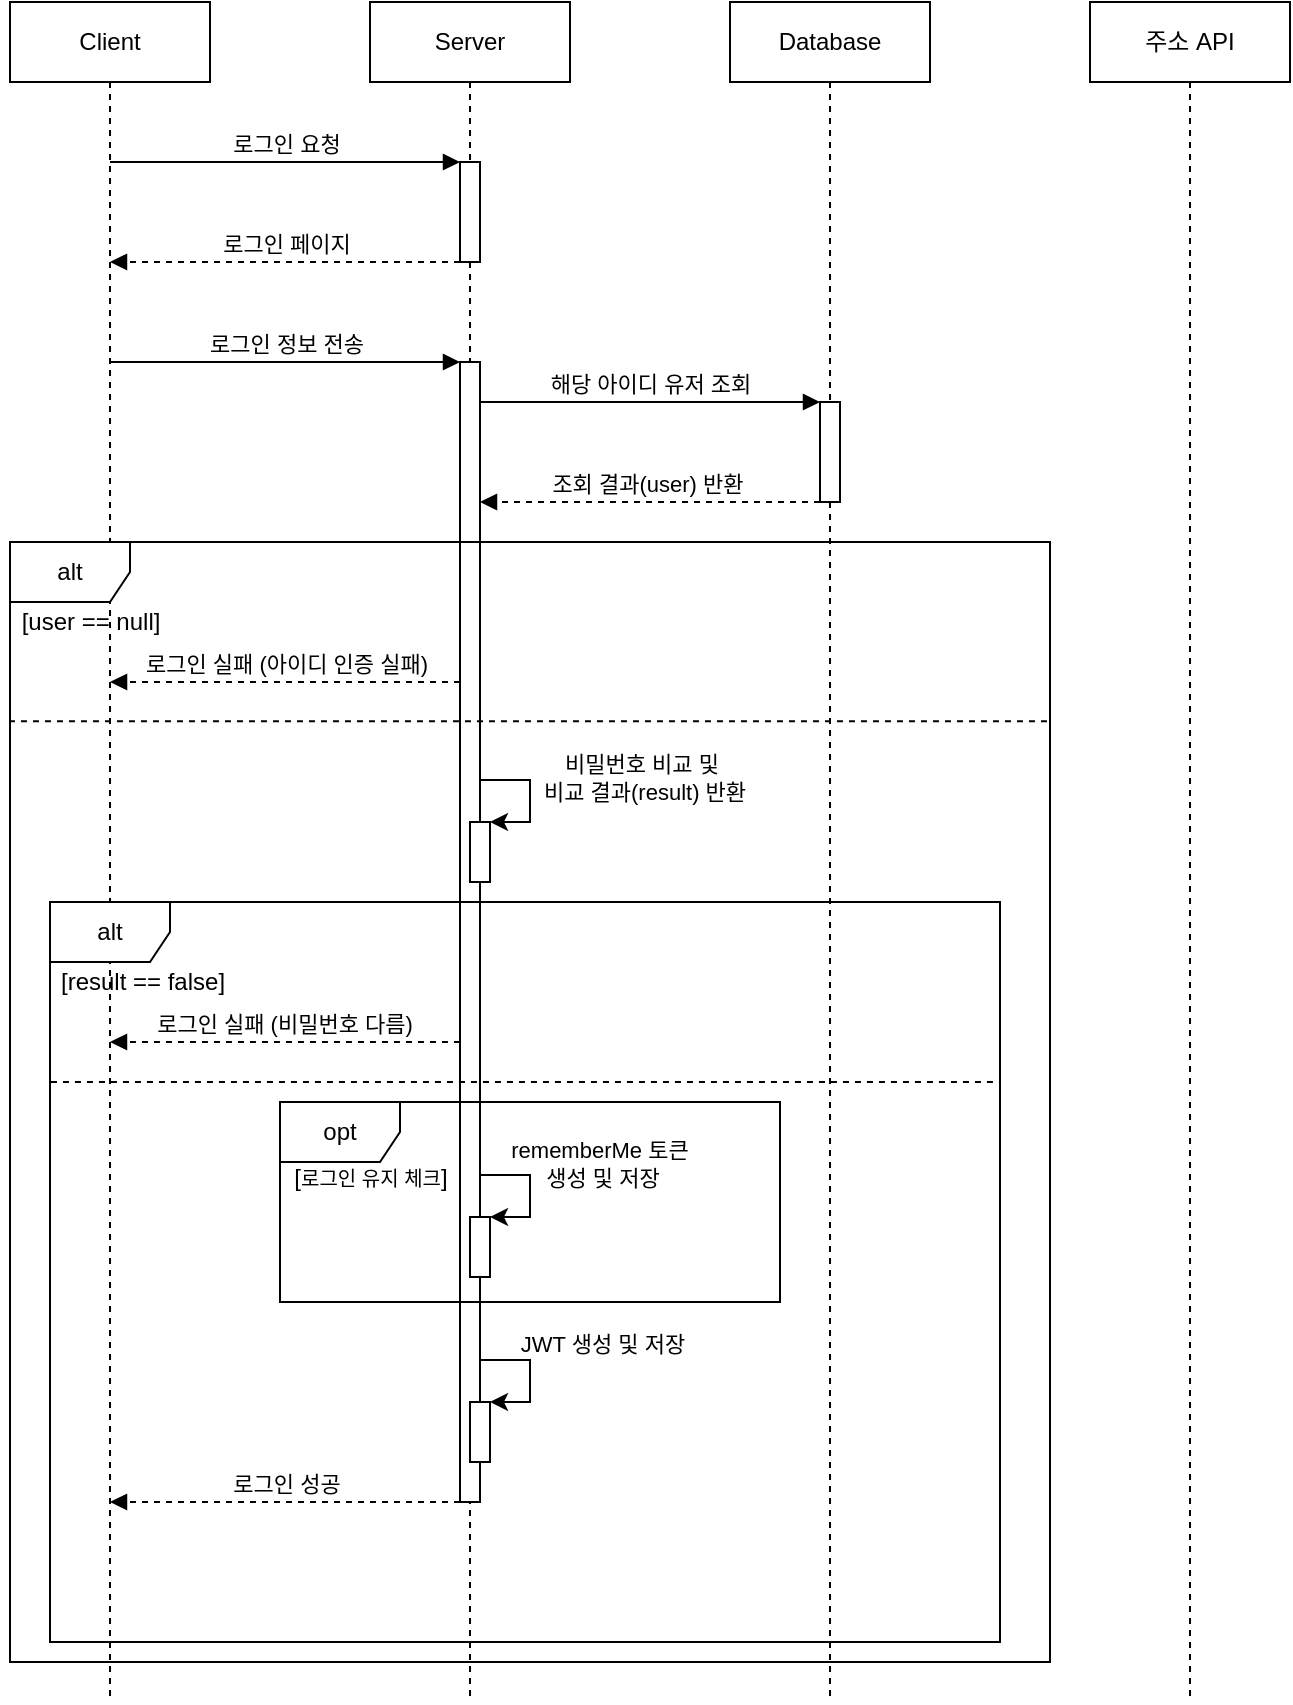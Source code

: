<mxfile version="24.5.5" type="google">
  <diagram name="Page-1" id="2YBvvXClWsGukQMizWep">
    <mxGraphModel grid="1" page="1" gridSize="10" guides="1" tooltips="1" connect="1" arrows="1" fold="1" pageScale="1" pageWidth="850" pageHeight="1100" math="0" shadow="0">
      <root>
        <mxCell id="0" />
        <mxCell id="1" parent="0" />
        <mxCell id="HDB5D-8Nhk5ga9tWPLHa-1" value="Client" style="shape=umlLifeline;perimeter=lifelinePerimeter;whiteSpace=wrap;html=1;container=0;dropTarget=0;collapsible=0;recursiveResize=0;outlineConnect=0;portConstraint=eastwest;newEdgeStyle={&quot;edgeStyle&quot;:&quot;elbowEdgeStyle&quot;,&quot;elbow&quot;:&quot;vertical&quot;,&quot;curved&quot;:0,&quot;rounded&quot;:0};" vertex="1" parent="1">
          <mxGeometry x="105" y="40" width="100" height="850" as="geometry" />
        </mxCell>
        <mxCell id="HDB5D-8Nhk5ga9tWPLHa-7" value="Server" style="shape=umlLifeline;perimeter=lifelinePerimeter;whiteSpace=wrap;html=1;container=0;dropTarget=0;collapsible=0;recursiveResize=0;outlineConnect=0;portConstraint=eastwest;newEdgeStyle={&quot;edgeStyle&quot;:&quot;elbowEdgeStyle&quot;,&quot;elbow&quot;:&quot;vertical&quot;,&quot;curved&quot;:0,&quot;rounded&quot;:0};" vertex="1" parent="1">
          <mxGeometry x="285" y="40" width="100" height="850" as="geometry" />
        </mxCell>
        <mxCell id="HDB5D-8Nhk5ga9tWPLHa-8" value="&lt;span style=&quot;color: rgba(0, 0, 0, 0); font-family: monospace; font-size: 0px; text-align: start;&quot;&gt;%3CmxGraphModel%3E%3Croot%3E%3CmxCell%20id%3D%220%22%2F%3E%3CmxCell%20id%3D%221%22%20parent%3D%220%22%2F%3E%3CmxCell%20id%3D%222%22%20value%3D%22Server%22%20style%3D%22shape%3DumlLifeline%3Bperimeter%3DlifelinePerimeter%3BwhiteSpace%3Dwrap%3Bhtml%3D1%3Bcontainer%3D0%3BdropTarget%3D0%3Bcollapsible%3D0%3BrecursiveResize%3D0%3BoutlineConnect%3D0%3BportConstraint%3Deastwest%3BnewEdgeStyle%3D%7B%26quot%3BedgeStyle%26quot%3B%3A%26quot%3BelbowEdgeStyle%26quot%3B%2C%26quot%3Belbow%26quot%3B%3A%26quot%3Bvertical%26quot%3B%2C%26quot%3Bcurved%26quot%3B%3A0%2C%26quot%3Brounded%26quot%3B%3A0%7D%3B%22%20vertex%3D%221%22%20parent%3D%221%22%3E%3CmxGeometry%20x%3D%22220%22%20y%3D%2240%22%20width%3D%22100%22%20height%3D%22300%22%20as%3D%22geometry%22%2F%3E%3C%2FmxCell%3E%3CmxCell%20id%3D%223%22%20value%3D%22%22%20style%3D%22html%3D1%3Bpoints%3D%5B%5D%3Bperimeter%3DorthogonalPerimeter%3BoutlineConnect%3D0%3BtargetShapes%3DumlLifeline%3BportConstraint%3Deastwest%3BnewEdgeStyle%3D%7B%26quot%3BedgeStyle%26quot%3B%3A%26quot%3BelbowEdgeStyle%26quot%3B%2C%26quot%3Belbow%26quot%3B%3A%26quot%3Bvertical%26quot%3B%2C%26quot%3Bcurved%26quot%3B%3A0%2C%26quot%3Brounded%26quot%3B%3A0%7D%3B%22%20vertex%3D%221%22%20parent%3D%222%22%3E%3CmxGeometry%20x%3D%2245%22%20y%3D%2280%22%20width%3D%2210%22%20height%3D%2250%22%20as%3D%22geometry%22%2F%3E%3C%2FmxCell%3E%3C%2Froot%3E%3C%2FmxGraphModel%3E&lt;/span&gt;" style="html=1;points=[];perimeter=orthogonalPerimeter;outlineConnect=0;targetShapes=umlLifeline;portConstraint=eastwest;newEdgeStyle={&quot;edgeStyle&quot;:&quot;elbowEdgeStyle&quot;,&quot;elbow&quot;:&quot;vertical&quot;,&quot;curved&quot;:0,&quot;rounded&quot;:0};" vertex="1" parent="HDB5D-8Nhk5ga9tWPLHa-7">
          <mxGeometry x="45" y="80" width="10" height="50" as="geometry" />
        </mxCell>
        <mxCell id="HDB5D-8Nhk5ga9tWPLHa-9" value="&lt;span style=&quot;color: rgba(0, 0, 0, 0); font-family: monospace; font-size: 0px; text-align: start;&quot;&gt;%3CmxGraphModel%3E%3Croot%3E%3CmxCell%20id%3D%220%22%2F%3E%3CmxCell%20id%3D%221%22%20parent%3D%220%22%2F%3E%3CmxCell%20id%3D%222%22%20value%3D%22Server%22%20style%3D%22shape%3DumlLifeline%3Bperimeter%3DlifelinePerimeter%3BwhiteSpace%3Dwrap%3Bhtml%3D1%3Bcontainer%3D0%3BdropTarget%3D0%3Bcollapsible%3D0%3BrecursiveResize%3D0%3BoutlineConnect%3D0%3BportConstraint%3Deastwest%3BnewEdgeStyle%3D%7B%26quot%3BedgeStyle%26quot%3B%3A%26quot%3BelbowEdgeStyle%26quot%3B%2C%26quot%3Belbow%26quot%3B%3A%26quot%3Bvertical%26quot%3B%2C%26quot%3Bcurved%26quot%3B%3A0%2C%26quot%3Brounded%26quot%3B%3A0%7D%3B%22%20vertex%3D%221%22%20parent%3D%221%22%3E%3CmxGeometry%20x%3D%22220%22%20y%3D%2240%22%20width%3D%22100%22%20height%3D%22300%22%20as%3D%22geometry%22%2F%3E%3C%2FmxCell%3E%3CmxCell%20id%3D%223%22%20value%3D%22%22%20style%3D%22html%3D1%3Bpoints%3D%5B%5D%3Bperimeter%3DorthogonalPerimeter%3BoutlineConnect%3D0%3BtargetShapes%3DumlLifeline%3BportConstraint%3Deastwest%3BnewEdgeStyle%3D%7B%26quot%3BedgeStyle%26quot%3B%3A%26quot%3BelbowEdgeStyle%26quot%3B%2C%26quot%3Belbow%26quot%3B%3A%26quot%3Bvertical%26quot%3B%2C%26quot%3Bcurved%26quot%3B%3A0%2C%26quot%3Brounded%26quot%3B%3A0%7D%3B%22%20vertex%3D%221%22%20parent%3D%222%22%3E%3CmxGeometry%20x%3D%2245%22%20y%3D%2280%22%20width%3D%2210%22%20height%3D%2250%22%20as%3D%22geometry%22%2F%3E%3C%2FmxCell%3E%3C%2Froot%3E%3C%2FmxGraphModel%3E&lt;/span&gt;" style="html=1;points=[];perimeter=orthogonalPerimeter;outlineConnect=0;targetShapes=umlLifeline;portConstraint=eastwest;newEdgeStyle={&quot;edgeStyle&quot;:&quot;elbowEdgeStyle&quot;,&quot;elbow&quot;:&quot;vertical&quot;,&quot;curved&quot;:0,&quot;rounded&quot;:0};" vertex="1" parent="HDB5D-8Nhk5ga9tWPLHa-7">
          <mxGeometry x="45" y="180" width="10" height="570" as="geometry" />
        </mxCell>
        <mxCell id="HDB5D-8Nhk5ga9tWPLHa-55" value="&lt;span style=&quot;color: rgba(0, 0, 0, 0); font-family: monospace; font-size: 0px; text-align: start;&quot;&gt;%3CmxGraphModel%3E%3Croot%3E%3CmxCell%20id%3D%220%22%2F%3E%3CmxCell%20id%3D%221%22%20parent%3D%220%22%2F%3E%3CmxCell%20id%3D%222%22%20value%3D%22Server%22%20style%3D%22shape%3DumlLifeline%3Bperimeter%3DlifelinePerimeter%3BwhiteSpace%3Dwrap%3Bhtml%3D1%3Bcontainer%3D0%3BdropTarget%3D0%3Bcollapsible%3D0%3BrecursiveResize%3D0%3BoutlineConnect%3D0%3BportConstraint%3Deastwest%3BnewEdgeStyle%3D%7B%26quot%3BedgeStyle%26quot%3B%3A%26quot%3BelbowEdgeStyle%26quot%3B%2C%26quot%3Belbow%26quot%3B%3A%26quot%3Bvertical%26quot%3B%2C%26quot%3Bcurved%26quot%3B%3A0%2C%26quot%3Brounded%26quot%3B%3A0%7D%3B%22%20vertex%3D%221%22%20parent%3D%221%22%3E%3CmxGeometry%20x%3D%22220%22%20y%3D%2240%22%20width%3D%22100%22%20height%3D%22300%22%20as%3D%22geometry%22%2F%3E%3C%2FmxCell%3E%3CmxCell%20id%3D%223%22%20value%3D%22%22%20style%3D%22html%3D1%3Bpoints%3D%5B%5D%3Bperimeter%3DorthogonalPerimeter%3BoutlineConnect%3D0%3BtargetShapes%3DumlLifeline%3BportConstraint%3Deastwest%3BnewEdgeStyle%3D%7B%26quot%3BedgeStyle%26quot%3B%3A%26quot%3BelbowEdgeStyle%26quot%3B%2C%26quot%3Belbow%26quot%3B%3A%26quot%3Bvertical%26quot%3B%2C%26quot%3Bcurved%26quot%3B%3A0%2C%26quot%3Brounded%26quot%3B%3A0%7D%3B%22%20vertex%3D%221%22%20parent%3D%222%22%3E%3CmxGeometry%20x%3D%2245%22%20y%3D%2280%22%20width%3D%2210%22%20height%3D%2250%22%20as%3D%22geometry%22%2F%3E%3C%2FmxCell%3E%3C%2Froot%3E%3C%2FmxGraphModel%3E&lt;/span&gt;" style="html=1;points=[];perimeter=orthogonalPerimeter;outlineConnect=0;targetShapes=umlLifeline;portConstraint=eastwest;newEdgeStyle={&quot;edgeStyle&quot;:&quot;elbowEdgeStyle&quot;,&quot;elbow&quot;:&quot;vertical&quot;,&quot;curved&quot;:0,&quot;rounded&quot;:0};" vertex="1" parent="HDB5D-8Nhk5ga9tWPLHa-7">
          <mxGeometry x="50" y="410" width="10" height="30" as="geometry" />
        </mxCell>
        <mxCell id="HDB5D-8Nhk5ga9tWPLHa-56" value="" style="endArrow=classic;html=1;rounded=0;" edge="1" parent="HDB5D-8Nhk5ga9tWPLHa-7" target="HDB5D-8Nhk5ga9tWPLHa-55">
          <mxGeometry width="50" height="50" relative="1" as="geometry">
            <mxPoint x="55" y="389" as="sourcePoint" />
            <mxPoint x="60" y="411" as="targetPoint" />
            <Array as="points">
              <mxPoint x="70" y="389" />
              <mxPoint x="80" y="389" />
              <mxPoint x="80" y="410" />
            </Array>
          </mxGeometry>
        </mxCell>
        <mxCell id="HDB5D-8Nhk5ga9tWPLHa-57" value="비밀번호 비교 및&amp;nbsp;&lt;div&gt;비교 결과(result) 반환&lt;/div&gt;" style="edgeLabel;html=1;align=center;verticalAlign=middle;resizable=0;points=[];labelBackgroundColor=none;" vertex="1" connectable="0" parent="HDB5D-8Nhk5ga9tWPLHa-56">
          <mxGeometry x="-0.471" y="1" relative="1" as="geometry">
            <mxPoint x="64" as="offset" />
          </mxGeometry>
        </mxCell>
        <mxCell id="HDB5D-8Nhk5ga9tWPLHa-12" value="로그인 요청" style="html=1;verticalAlign=bottom;endArrow=block;edgeStyle=elbowEdgeStyle;elbow=vertical;curved=0;rounded=0;" edge="1" parent="1" target="HDB5D-8Nhk5ga9tWPLHa-8">
          <mxGeometry x="-0.001" relative="1" as="geometry">
            <mxPoint x="155" y="120" as="sourcePoint" />
            <Array as="points">
              <mxPoint x="240" y="120" />
            </Array>
            <mxPoint x="325" y="120" as="targetPoint" />
            <mxPoint as="offset" />
          </mxGeometry>
        </mxCell>
        <mxCell id="HDB5D-8Nhk5ga9tWPLHa-13" value="로그인 페이지" style="html=1;verticalAlign=bottom;endArrow=block;dashed=1;endSize=6;edgeStyle=elbowEdgeStyle;elbow=vertical;curved=0;rounded=0;endFill=1;" edge="1" parent="1" source="HDB5D-8Nhk5ga9tWPLHa-8" target="HDB5D-8Nhk5ga9tWPLHa-1">
          <mxGeometry relative="1" as="geometry">
            <mxPoint x="160" y="170" as="targetPoint" />
            <Array as="points">
              <mxPoint x="265" y="170" />
            </Array>
            <mxPoint x="295" y="170" as="sourcePoint" />
          </mxGeometry>
        </mxCell>
        <mxCell id="HDB5D-8Nhk5ga9tWPLHa-14" value="로그인 정보 전송" style="html=1;verticalAlign=bottom;endArrow=block;edgeStyle=elbowEdgeStyle;elbow=vertical;curved=0;rounded=0;" edge="1" parent="1" source="HDB5D-8Nhk5ga9tWPLHa-1" target="HDB5D-8Nhk5ga9tWPLHa-9">
          <mxGeometry relative="1" as="geometry">
            <mxPoint x="160" y="220" as="sourcePoint" />
            <Array as="points">
              <mxPoint x="250" y="220" />
            </Array>
            <mxPoint x="315" y="220" as="targetPoint" />
          </mxGeometry>
        </mxCell>
        <mxCell id="HDB5D-8Nhk5ga9tWPLHa-22" value="Database" style="shape=umlLifeline;perimeter=lifelinePerimeter;whiteSpace=wrap;html=1;container=0;dropTarget=0;collapsible=0;recursiveResize=0;outlineConnect=0;portConstraint=eastwest;newEdgeStyle={&quot;edgeStyle&quot;:&quot;elbowEdgeStyle&quot;,&quot;elbow&quot;:&quot;vertical&quot;,&quot;curved&quot;:0,&quot;rounded&quot;:0};" vertex="1" parent="1">
          <mxGeometry x="465" y="40" width="100" height="850" as="geometry" />
        </mxCell>
        <mxCell id="HDB5D-8Nhk5ga9tWPLHa-49" value="해당 아이디 유저 조회" style="html=1;verticalAlign=bottom;endArrow=block;edgeStyle=elbowEdgeStyle;elbow=vertical;curved=0;rounded=0;" edge="1" parent="HDB5D-8Nhk5ga9tWPLHa-22" target="HDB5D-8Nhk5ga9tWPLHa-48">
          <mxGeometry relative="1" as="geometry">
            <mxPoint x="-125" y="200" as="sourcePoint" />
            <Array as="points">
              <mxPoint x="-20" y="200" />
            </Array>
            <mxPoint x="40" y="200" as="targetPoint" />
          </mxGeometry>
        </mxCell>
        <mxCell id="HDB5D-8Nhk5ga9tWPLHa-50" value="조회 결과(user) 반환&amp;nbsp;" style="html=1;verticalAlign=bottom;endArrow=block;dashed=1;endSize=6;edgeStyle=elbowEdgeStyle;elbow=vertical;curved=0;rounded=0;endFill=1;" edge="1" parent="HDB5D-8Nhk5ga9tWPLHa-22">
          <mxGeometry relative="1" as="geometry">
            <mxPoint x="-125" y="249.999" as="targetPoint" />
            <Array as="points" />
            <mxPoint x="45" y="249.999" as="sourcePoint" />
          </mxGeometry>
        </mxCell>
        <mxCell id="HDB5D-8Nhk5ga9tWPLHa-48" value="&lt;span style=&quot;color: rgba(0, 0, 0, 0); font-family: monospace; font-size: 0px; text-align: start;&quot;&gt;%3CmxGraphModel%3E%3Croot%3E%3CmxCell%20id%3D%220%22%2F%3E%3CmxCell%20id%3D%221%22%20parent%3D%220%22%2F%3E%3CmxCell%20id%3D%222%22%20value%3D%22Server%22%20style%3D%22shape%3DumlLifeline%3Bperimeter%3DlifelinePerimeter%3BwhiteSpace%3Dwrap%3Bhtml%3D1%3Bcontainer%3D0%3BdropTarget%3D0%3Bcollapsible%3D0%3BrecursiveResize%3D0%3BoutlineConnect%3D0%3BportConstraint%3Deastwest%3BnewEdgeStyle%3D%7B%26quot%3BedgeStyle%26quot%3B%3A%26quot%3BelbowEdgeStyle%26quot%3B%2C%26quot%3Belbow%26quot%3B%3A%26quot%3Bvertical%26quot%3B%2C%26quot%3Bcurved%26quot%3B%3A0%2C%26quot%3Brounded%26quot%3B%3A0%7D%3B%22%20vertex%3D%221%22%20parent%3D%221%22%3E%3CmxGeometry%20x%3D%22220%22%20y%3D%2240%22%20width%3D%22100%22%20height%3D%22300%22%20as%3D%22geometry%22%2F%3E%3C%2FmxCell%3E%3CmxCell%20id%3D%223%22%20value%3D%22%22%20style%3D%22html%3D1%3Bpoints%3D%5B%5D%3Bperimeter%3DorthogonalPerimeter%3BoutlineConnect%3D0%3BtargetShapes%3DumlLifeline%3BportConstraint%3Deastwest%3BnewEdgeStyle%3D%7B%26quot%3BedgeStyle%26quot%3B%3A%26quot%3BelbowEdgeStyle%26quot%3B%2C%26quot%3Belbow%26quot%3B%3A%26quot%3Bvertical%26quot%3B%2C%26quot%3Bcurved%26quot%3B%3A0%2C%26quot%3Brounded%26quot%3B%3A0%7D%3B%22%20vertex%3D%221%22%20parent%3D%222%22%3E%3CmxGeometry%20x%3D%2245%22%20y%3D%2280%22%20width%3D%2210%22%20height%3D%2250%22%20as%3D%22geometry%22%2F%3E%3C%2FmxCell%3E%3C%2Froot%3E%3C%2FmxGraphModel%3E&lt;/span&gt;" style="html=1;points=[];perimeter=orthogonalPerimeter;outlineConnect=0;targetShapes=umlLifeline;portConstraint=eastwest;newEdgeStyle={&quot;edgeStyle&quot;:&quot;elbowEdgeStyle&quot;,&quot;elbow&quot;:&quot;vertical&quot;,&quot;curved&quot;:0,&quot;rounded&quot;:0};" vertex="1" parent="HDB5D-8Nhk5ga9tWPLHa-22">
          <mxGeometry x="45" y="200" width="10" height="50" as="geometry" />
        </mxCell>
        <mxCell id="HDB5D-8Nhk5ga9tWPLHa-30" value="주소 API" style="shape=umlLifeline;perimeter=lifelinePerimeter;whiteSpace=wrap;html=1;container=0;dropTarget=0;collapsible=0;recursiveResize=0;outlineConnect=0;portConstraint=eastwest;newEdgeStyle={&quot;edgeStyle&quot;:&quot;elbowEdgeStyle&quot;,&quot;elbow&quot;:&quot;vertical&quot;,&quot;curved&quot;:0,&quot;rounded&quot;:0};" vertex="1" parent="1">
          <mxGeometry x="645" y="40" width="100" height="850" as="geometry" />
        </mxCell>
        <mxCell id="HDB5D-8Nhk5ga9tWPLHa-51" value="alt" style="shape=umlFrame;whiteSpace=wrap;html=1;pointerEvents=0;" vertex="1" parent="1">
          <mxGeometry x="105" y="310" width="520" height="560" as="geometry" />
        </mxCell>
        <mxCell id="HDB5D-8Nhk5ga9tWPLHa-52" value="[user == null]" style="text;html=1;align=center;verticalAlign=middle;resizable=0;points=[];autosize=1;strokeColor=none;fillColor=none;" vertex="1" parent="1">
          <mxGeometry x="100" y="335" width="90" height="30" as="geometry" />
        </mxCell>
        <mxCell id="HDB5D-8Nhk5ga9tWPLHa-53" value="로그인 실패 (아이디 인증 실패)" style="html=1;verticalAlign=bottom;endArrow=block;dashed=1;endSize=6;edgeStyle=elbowEdgeStyle;elbow=vertical;curved=0;rounded=0;endFill=1;" edge="1" parent="1">
          <mxGeometry relative="1" as="geometry">
            <mxPoint x="155.024" y="379.997" as="targetPoint" />
            <Array as="points" />
            <mxPoint x="330" y="379.997" as="sourcePoint" />
          </mxGeometry>
        </mxCell>
        <mxCell id="HDB5D-8Nhk5ga9tWPLHa-59" value="alt" style="shape=umlFrame;whiteSpace=wrap;html=1;pointerEvents=0;" vertex="1" parent="1">
          <mxGeometry x="125" y="490" width="475" height="370" as="geometry" />
        </mxCell>
        <mxCell id="HDB5D-8Nhk5ga9tWPLHa-60" value="[result == false]" style="text;html=1;align=center;verticalAlign=middle;resizable=0;points=[];autosize=1;strokeColor=none;fillColor=none;" vertex="1" parent="1">
          <mxGeometry x="116" y="515" width="110" height="30" as="geometry" />
        </mxCell>
        <mxCell id="HDB5D-8Nhk5ga9tWPLHa-61" value="로그인 실패 (비밀번호 다름)" style="html=1;verticalAlign=bottom;endArrow=block;dashed=1;endSize=6;edgeStyle=elbowEdgeStyle;elbow=vertical;curved=0;rounded=0;endFill=1;" edge="1" parent="1">
          <mxGeometry relative="1" as="geometry">
            <mxPoint x="155.004" y="559.997" as="targetPoint" />
            <Array as="points" />
            <mxPoint x="329.98" y="559.997" as="sourcePoint" />
          </mxGeometry>
        </mxCell>
        <mxCell id="HDB5D-8Nhk5ga9tWPLHa-63" value="" style="edgeStyle=none;orthogonalLoop=1;jettySize=auto;html=1;rounded=0;dashed=1;endArrow=none;endFill=0;exitX=0;exitY=0.498;exitDx=0;exitDy=0;exitPerimeter=0;entryX=0.999;entryY=0.498;entryDx=0;entryDy=0;entryPerimeter=0;" edge="1" parent="1">
          <mxGeometry width="80" relative="1" as="geometry">
            <mxPoint x="125.48" y="580" as="sourcePoint" />
            <mxPoint x="600.005" y="580" as="targetPoint" />
            <Array as="points" />
          </mxGeometry>
        </mxCell>
        <mxCell id="HDB5D-8Nhk5ga9tWPLHa-64" value="" style="edgeStyle=none;orthogonalLoop=1;jettySize=auto;html=1;rounded=0;endArrow=none;endFill=0;dashed=1;entryX=1;entryY=0.16;entryDx=0;entryDy=0;entryPerimeter=0;exitX=-0.001;exitY=0.16;exitDx=0;exitDy=0;exitPerimeter=0;" edge="1" parent="1" source="HDB5D-8Nhk5ga9tWPLHa-51" target="HDB5D-8Nhk5ga9tWPLHa-51">
          <mxGeometry width="80" relative="1" as="geometry">
            <mxPoint x="295" y="400" as="sourcePoint" />
            <mxPoint x="375" y="400" as="targetPoint" />
            <Array as="points" />
          </mxGeometry>
        </mxCell>
        <mxCell id="HDB5D-8Nhk5ga9tWPLHa-67" value="opt" style="shape=umlFrame;whiteSpace=wrap;html=1;pointerEvents=0;" vertex="1" parent="1">
          <mxGeometry x="240" y="590" width="250" height="100" as="geometry" />
        </mxCell>
        <mxCell id="HDB5D-8Nhk5ga9tWPLHa-70" value="&lt;font style=&quot;font-size: 12px;&quot;&gt;[&lt;/font&gt;&lt;font style=&quot;font-size: 10px;&quot;&gt;로그인 유지 체크&lt;/font&gt;&lt;font style=&quot;font-size: 12px;&quot;&gt;]&lt;/font&gt;" style="text;html=1;align=center;verticalAlign=middle;resizable=0;points=[];autosize=1;strokeColor=none;fillColor=none;" vertex="1" parent="1">
          <mxGeometry x="230" y="613" width="110" height="30" as="geometry" />
        </mxCell>
        <mxCell id="HDB5D-8Nhk5ga9tWPLHa-72" value="&lt;span style=&quot;color: rgba(0, 0, 0, 0); font-family: monospace; font-size: 0px; text-align: start;&quot;&gt;%3CmxGraphModel%3E%3Croot%3E%3CmxCell%20id%3D%220%22%2F%3E%3CmxCell%20id%3D%221%22%20parent%3D%220%22%2F%3E%3CmxCell%20id%3D%222%22%20value%3D%22Server%22%20style%3D%22shape%3DumlLifeline%3Bperimeter%3DlifelinePerimeter%3BwhiteSpace%3Dwrap%3Bhtml%3D1%3Bcontainer%3D0%3BdropTarget%3D0%3Bcollapsible%3D0%3BrecursiveResize%3D0%3BoutlineConnect%3D0%3BportConstraint%3Deastwest%3BnewEdgeStyle%3D%7B%26quot%3BedgeStyle%26quot%3B%3A%26quot%3BelbowEdgeStyle%26quot%3B%2C%26quot%3Belbow%26quot%3B%3A%26quot%3Bvertical%26quot%3B%2C%26quot%3Bcurved%26quot%3B%3A0%2C%26quot%3Brounded%26quot%3B%3A0%7D%3B%22%20vertex%3D%221%22%20parent%3D%221%22%3E%3CmxGeometry%20x%3D%22220%22%20y%3D%2240%22%20width%3D%22100%22%20height%3D%22300%22%20as%3D%22geometry%22%2F%3E%3C%2FmxCell%3E%3CmxCell%20id%3D%223%22%20value%3D%22%22%20style%3D%22html%3D1%3Bpoints%3D%5B%5D%3Bperimeter%3DorthogonalPerimeter%3BoutlineConnect%3D0%3BtargetShapes%3DumlLifeline%3BportConstraint%3Deastwest%3BnewEdgeStyle%3D%7B%26quot%3BedgeStyle%26quot%3B%3A%26quot%3BelbowEdgeStyle%26quot%3B%2C%26quot%3Belbow%26quot%3B%3A%26quot%3Bvertical%26quot%3B%2C%26quot%3Bcurved%26quot%3B%3A0%2C%26quot%3Brounded%26quot%3B%3A0%7D%3B%22%20vertex%3D%221%22%20parent%3D%222%22%3E%3CmxGeometry%20x%3D%2245%22%20y%3D%2280%22%20width%3D%2210%22%20height%3D%2250%22%20as%3D%22geometry%22%2F%3E%3C%2FmxCell%3E%3C%2Froot%3E%3C%2FmxGraphModel%3E&lt;/span&gt;" style="html=1;points=[];perimeter=orthogonalPerimeter;outlineConnect=0;targetShapes=umlLifeline;portConstraint=eastwest;newEdgeStyle={&quot;edgeStyle&quot;:&quot;elbowEdgeStyle&quot;,&quot;elbow&quot;:&quot;vertical&quot;,&quot;curved&quot;:0,&quot;rounded&quot;:0};" vertex="1" parent="1">
          <mxGeometry x="335" y="647.5" width="10" height="30" as="geometry" />
        </mxCell>
        <mxCell id="HDB5D-8Nhk5ga9tWPLHa-73" value="" style="endArrow=classic;html=1;rounded=0;" edge="1" parent="1" target="HDB5D-8Nhk5ga9tWPLHa-72">
          <mxGeometry width="50" height="50" relative="1" as="geometry">
            <mxPoint x="340" y="626.5" as="sourcePoint" />
            <mxPoint x="345" y="648.5" as="targetPoint" />
            <Array as="points">
              <mxPoint x="355" y="626.5" />
              <mxPoint x="365" y="626.5" />
              <mxPoint x="365" y="647.5" />
            </Array>
          </mxGeometry>
        </mxCell>
        <mxCell id="HDB5D-8Nhk5ga9tWPLHa-74" value="rememberMe 토큰&amp;nbsp;&lt;div&gt;생성 및 저장&lt;/div&gt;" style="edgeLabel;html=1;align=center;verticalAlign=middle;resizable=0;points=[];labelBackgroundColor=none;" vertex="1" connectable="0" parent="HDB5D-8Nhk5ga9tWPLHa-73">
          <mxGeometry x="-0.471" y="1" relative="1" as="geometry">
            <mxPoint x="43" y="-5" as="offset" />
          </mxGeometry>
        </mxCell>
        <mxCell id="HDB5D-8Nhk5ga9tWPLHa-75" value="로그인 성공" style="html=1;verticalAlign=bottom;endArrow=block;dashed=1;endSize=6;edgeStyle=elbowEdgeStyle;elbow=vertical;curved=0;rounded=0;endFill=1;exitX=0;exitY=1;exitDx=0;exitDy=0;exitPerimeter=0;" edge="1" parent="1" source="HDB5D-8Nhk5ga9tWPLHa-9" target="HDB5D-8Nhk5ga9tWPLHa-1">
          <mxGeometry relative="1" as="geometry">
            <mxPoint x="125.004" y="709.997" as="targetPoint" />
            <Array as="points" />
            <mxPoint x="299.98" y="709.997" as="sourcePoint" />
          </mxGeometry>
        </mxCell>
        <mxCell id="HDB5D-8Nhk5ga9tWPLHa-76" value="&lt;span style=&quot;color: rgba(0, 0, 0, 0); font-family: monospace; font-size: 0px; text-align: start;&quot;&gt;%3CmxGraphModel%3E%3Croot%3E%3CmxCell%20id%3D%220%22%2F%3E%3CmxCell%20id%3D%221%22%20parent%3D%220%22%2F%3E%3CmxCell%20id%3D%222%22%20value%3D%22Server%22%20style%3D%22shape%3DumlLifeline%3Bperimeter%3DlifelinePerimeter%3BwhiteSpace%3Dwrap%3Bhtml%3D1%3Bcontainer%3D0%3BdropTarget%3D0%3Bcollapsible%3D0%3BrecursiveResize%3D0%3BoutlineConnect%3D0%3BportConstraint%3Deastwest%3BnewEdgeStyle%3D%7B%26quot%3BedgeStyle%26quot%3B%3A%26quot%3BelbowEdgeStyle%26quot%3B%2C%26quot%3Belbow%26quot%3B%3A%26quot%3Bvertical%26quot%3B%2C%26quot%3Bcurved%26quot%3B%3A0%2C%26quot%3Brounded%26quot%3B%3A0%7D%3B%22%20vertex%3D%221%22%20parent%3D%221%22%3E%3CmxGeometry%20x%3D%22220%22%20y%3D%2240%22%20width%3D%22100%22%20height%3D%22300%22%20as%3D%22geometry%22%2F%3E%3C%2FmxCell%3E%3CmxCell%20id%3D%223%22%20value%3D%22%22%20style%3D%22html%3D1%3Bpoints%3D%5B%5D%3Bperimeter%3DorthogonalPerimeter%3BoutlineConnect%3D0%3BtargetShapes%3DumlLifeline%3BportConstraint%3Deastwest%3BnewEdgeStyle%3D%7B%26quot%3BedgeStyle%26quot%3B%3A%26quot%3BelbowEdgeStyle%26quot%3B%2C%26quot%3Belbow%26quot%3B%3A%26quot%3Bvertical%26quot%3B%2C%26quot%3Bcurved%26quot%3B%3A0%2C%26quot%3Brounded%26quot%3B%3A0%7D%3B%22%20vertex%3D%221%22%20parent%3D%222%22%3E%3CmxGeometry%20x%3D%2245%22%20y%3D%2280%22%20width%3D%2210%22%20height%3D%2250%22%20as%3D%22geometry%22%2F%3E%3C%2FmxCell%3E%3C%2Froot%3E%3C%2FmxGraphModel%3E&lt;/span&gt;" style="html=1;points=[];perimeter=orthogonalPerimeter;outlineConnect=0;targetShapes=umlLifeline;portConstraint=eastwest;newEdgeStyle={&quot;edgeStyle&quot;:&quot;elbowEdgeStyle&quot;,&quot;elbow&quot;:&quot;vertical&quot;,&quot;curved&quot;:0,&quot;rounded&quot;:0};" vertex="1" parent="1">
          <mxGeometry x="335" y="740" width="10" height="30" as="geometry" />
        </mxCell>
        <mxCell id="HDB5D-8Nhk5ga9tWPLHa-77" value="" style="endArrow=classic;html=1;rounded=0;" edge="1" parent="1" target="HDB5D-8Nhk5ga9tWPLHa-76">
          <mxGeometry width="50" height="50" relative="1" as="geometry">
            <mxPoint x="340" y="719" as="sourcePoint" />
            <mxPoint x="345" y="741" as="targetPoint" />
            <Array as="points">
              <mxPoint x="355" y="719" />
              <mxPoint x="365" y="719" />
              <mxPoint x="365" y="740" />
            </Array>
          </mxGeometry>
        </mxCell>
        <mxCell id="HDB5D-8Nhk5ga9tWPLHa-78" value="JWT 생성 및 저장" style="edgeLabel;html=1;align=center;verticalAlign=middle;resizable=0;points=[];labelBackgroundColor=none;" vertex="1" connectable="0" parent="HDB5D-8Nhk5ga9tWPLHa-77">
          <mxGeometry x="-0.471" y="1" relative="1" as="geometry">
            <mxPoint x="43" y="-7" as="offset" />
          </mxGeometry>
        </mxCell>
      </root>
    </mxGraphModel>
  </diagram>
</mxfile>
